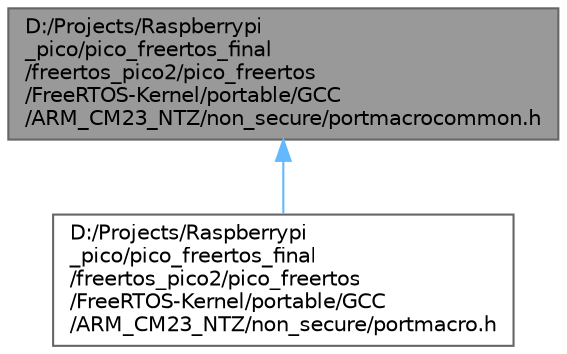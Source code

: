 digraph "D:/Projects/Raspberrypi_pico/pico_freertos_final/freertos_pico2/pico_freertos/FreeRTOS-Kernel/portable/GCC/ARM_CM23_NTZ/non_secure/portmacrocommon.h"
{
 // LATEX_PDF_SIZE
  bgcolor="transparent";
  edge [fontname=Helvetica,fontsize=10,labelfontname=Helvetica,labelfontsize=10];
  node [fontname=Helvetica,fontsize=10,shape=box,height=0.2,width=0.4];
  Node1 [id="Node000001",label="D:/Projects/Raspberrypi\l_pico/pico_freertos_final\l/freertos_pico2/pico_freertos\l/FreeRTOS-Kernel/portable/GCC\l/ARM_CM23_NTZ/non_secure/portmacrocommon.h",height=0.2,width=0.4,color="gray40", fillcolor="grey60", style="filled", fontcolor="black",tooltip=" "];
  Node1 -> Node2 [id="edge1_Node000001_Node000002",dir="back",color="steelblue1",style="solid",tooltip=" "];
  Node2 [id="Node000002",label="D:/Projects/Raspberrypi\l_pico/pico_freertos_final\l/freertos_pico2/pico_freertos\l/FreeRTOS-Kernel/portable/GCC\l/ARM_CM23_NTZ/non_secure/portmacro.h",height=0.2,width=0.4,color="grey40", fillcolor="white", style="filled",URL="$_g_c_c_2_a_r_m___c_m23___n_t_z_2non__secure_2portmacro_8h.html",tooltip=" "];
}
